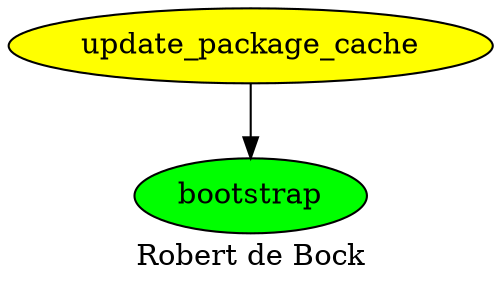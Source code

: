 digraph PhiloDilemma {
  label = "Robert de Bock" ;
  overlap=false
  {
    bootstrap [fillcolor=green style=filled]
    update_package_cache [fillcolor=yellow style=filled]
  }
  update_package_cache -> bootstrap
}
